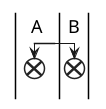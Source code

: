 {
  "sha1": "9v7i84se2oenx95smkq919akgstpwmr",
  "insertion": {
    "when": "2024-05-30T20:48:21.774Z",
    "url": "https://github.com/plantuml/plantuml/issues/239",
    "user": "plantuml@gmail.com"
  }
}
@startuml
|A|
split
    end
|B|
split again
    end
end split
@enduml
